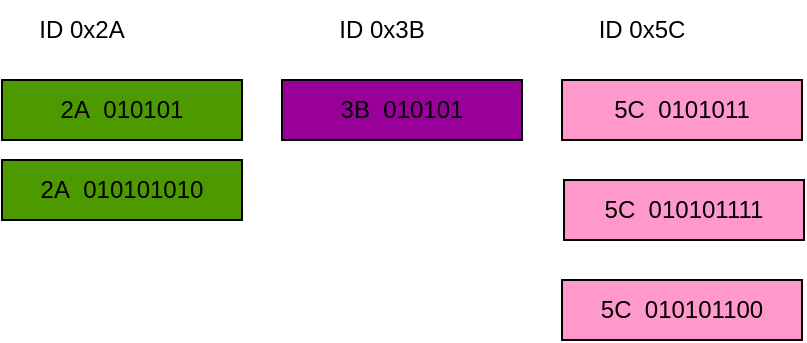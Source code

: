 <mxfile version="23.0.0" type="github">
  <diagram name="Page-1" id="iCFeXXqRByLqK6qgPWXD">
    <mxGraphModel dx="1482" dy="786" grid="1" gridSize="10" guides="1" tooltips="1" connect="1" arrows="1" fold="1" page="1" pageScale="1" pageWidth="850" pageHeight="1100" math="0" shadow="0">
      <root>
        <mxCell id="0" />
        <mxCell id="1" parent="0" />
        <mxCell id="-fYf_aKItdhRz3ERzoCs-1" value="ID 0x2A" style="text;html=1;strokeColor=none;fillColor=none;align=center;verticalAlign=middle;whiteSpace=wrap;rounded=0;" vertex="1" parent="1">
          <mxGeometry x="100" y="200" width="60" height="30" as="geometry" />
        </mxCell>
        <mxCell id="-fYf_aKItdhRz3ERzoCs-2" value="ID 0x5C" style="text;html=1;strokeColor=none;fillColor=none;align=center;verticalAlign=middle;whiteSpace=wrap;rounded=0;" vertex="1" parent="1">
          <mxGeometry x="380" y="200" width="60" height="30" as="geometry" />
        </mxCell>
        <mxCell id="-fYf_aKItdhRz3ERzoCs-3" value="ID 0x3B" style="text;html=1;strokeColor=none;fillColor=none;align=center;verticalAlign=middle;whiteSpace=wrap;rounded=0;" vertex="1" parent="1">
          <mxGeometry x="250" y="200" width="60" height="30" as="geometry" />
        </mxCell>
        <mxCell id="-fYf_aKItdhRz3ERzoCs-4" value="2A&amp;nbsp; 010101" style="rounded=0;whiteSpace=wrap;html=1;fillColor=#4D9900;" vertex="1" parent="1">
          <mxGeometry x="90" y="240" width="120" height="30" as="geometry" />
        </mxCell>
        <mxCell id="-fYf_aKItdhRz3ERzoCs-5" value="2A&amp;nbsp; 010101010" style="rounded=0;whiteSpace=wrap;html=1;fillColor=#4D9900;" vertex="1" parent="1">
          <mxGeometry x="90" y="280" width="120" height="30" as="geometry" />
        </mxCell>
        <mxCell id="-fYf_aKItdhRz3ERzoCs-6" value="3B&amp;nbsp; 010101" style="rounded=0;whiteSpace=wrap;html=1;fillColor=#990099;" vertex="1" parent="1">
          <mxGeometry x="230" y="240" width="120" height="30" as="geometry" />
        </mxCell>
        <mxCell id="-fYf_aKItdhRz3ERzoCs-7" value="5C&amp;nbsp; 0101011" style="rounded=0;whiteSpace=wrap;html=1;fillColor=#FF99CC;" vertex="1" parent="1">
          <mxGeometry x="370" y="240" width="120" height="30" as="geometry" />
        </mxCell>
        <mxCell id="-fYf_aKItdhRz3ERzoCs-8" value="5C&amp;nbsp; 010101111" style="rounded=0;whiteSpace=wrap;html=1;fillColor=#FF99CC;" vertex="1" parent="1">
          <mxGeometry x="371" y="290" width="120" height="30" as="geometry" />
        </mxCell>
        <mxCell id="-fYf_aKItdhRz3ERzoCs-9" value="5C&amp;nbsp; 010101100" style="rounded=0;whiteSpace=wrap;html=1;fillColor=#FF99CC;" vertex="1" parent="1">
          <mxGeometry x="370" y="340" width="120" height="30" as="geometry" />
        </mxCell>
      </root>
    </mxGraphModel>
  </diagram>
</mxfile>
